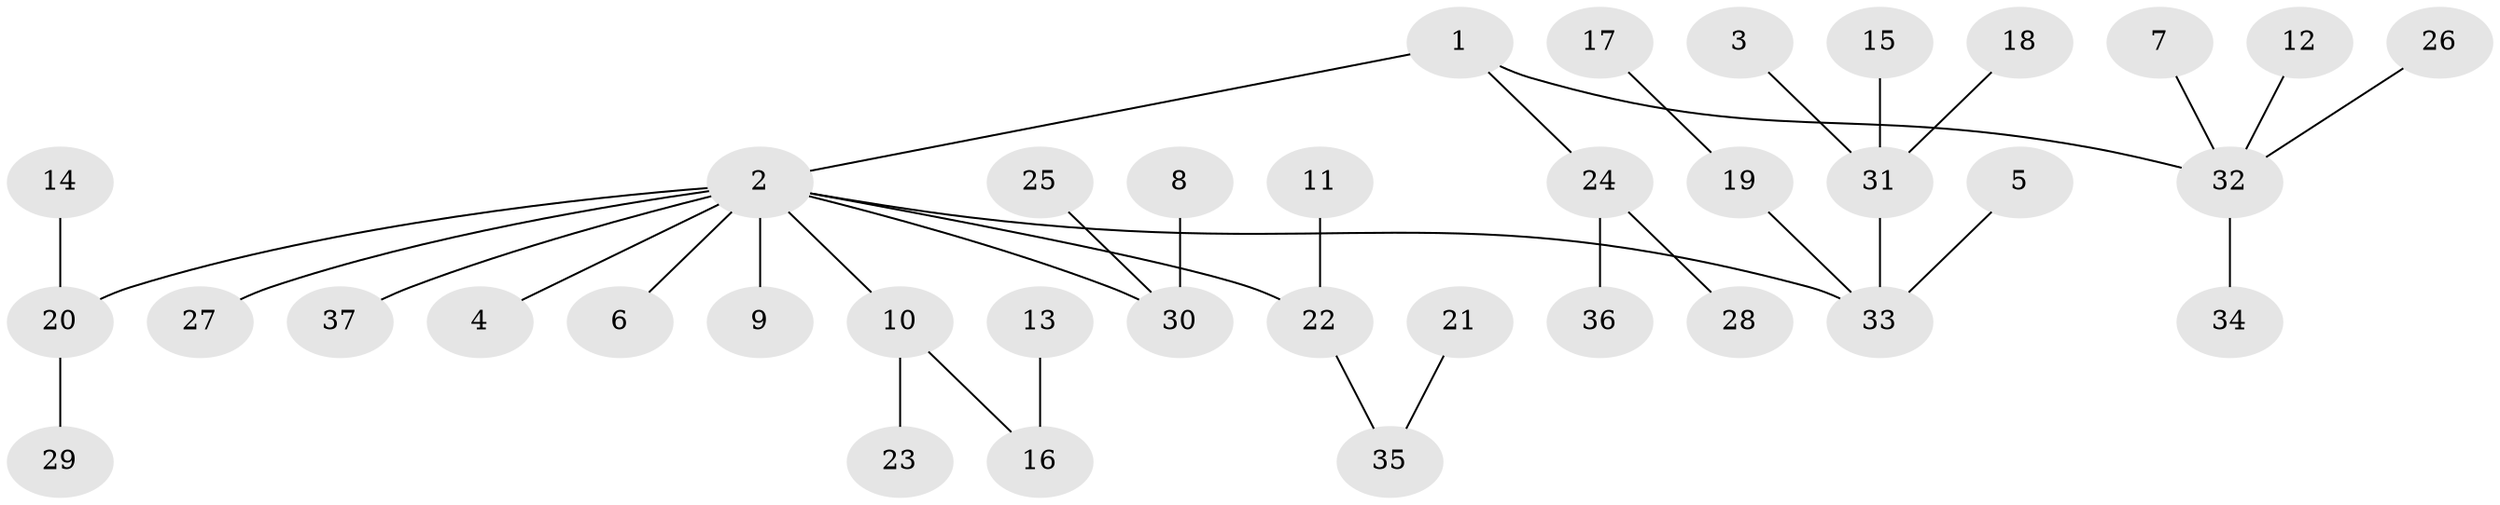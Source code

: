 // original degree distribution, {3: 0.10810810810810811, 5: 0.06756756756756757, 7: 0.013513513513513514, 2: 0.24324324324324326, 4: 0.05405405405405406, 1: 0.5135135135135135}
// Generated by graph-tools (version 1.1) at 2025/26/03/09/25 03:26:33]
// undirected, 37 vertices, 36 edges
graph export_dot {
graph [start="1"]
  node [color=gray90,style=filled];
  1;
  2;
  3;
  4;
  5;
  6;
  7;
  8;
  9;
  10;
  11;
  12;
  13;
  14;
  15;
  16;
  17;
  18;
  19;
  20;
  21;
  22;
  23;
  24;
  25;
  26;
  27;
  28;
  29;
  30;
  31;
  32;
  33;
  34;
  35;
  36;
  37;
  1 -- 2 [weight=1.0];
  1 -- 24 [weight=1.0];
  1 -- 32 [weight=1.0];
  2 -- 4 [weight=1.0];
  2 -- 6 [weight=1.0];
  2 -- 9 [weight=1.0];
  2 -- 10 [weight=1.0];
  2 -- 20 [weight=1.0];
  2 -- 22 [weight=1.0];
  2 -- 27 [weight=1.0];
  2 -- 30 [weight=1.0];
  2 -- 33 [weight=1.0];
  2 -- 37 [weight=1.0];
  3 -- 31 [weight=1.0];
  5 -- 33 [weight=1.0];
  7 -- 32 [weight=1.0];
  8 -- 30 [weight=1.0];
  10 -- 16 [weight=1.0];
  10 -- 23 [weight=1.0];
  11 -- 22 [weight=1.0];
  12 -- 32 [weight=1.0];
  13 -- 16 [weight=1.0];
  14 -- 20 [weight=1.0];
  15 -- 31 [weight=1.0];
  17 -- 19 [weight=1.0];
  18 -- 31 [weight=1.0];
  19 -- 33 [weight=1.0];
  20 -- 29 [weight=1.0];
  21 -- 35 [weight=1.0];
  22 -- 35 [weight=1.0];
  24 -- 28 [weight=1.0];
  24 -- 36 [weight=1.0];
  25 -- 30 [weight=1.0];
  26 -- 32 [weight=1.0];
  31 -- 33 [weight=1.0];
  32 -- 34 [weight=1.0];
}
